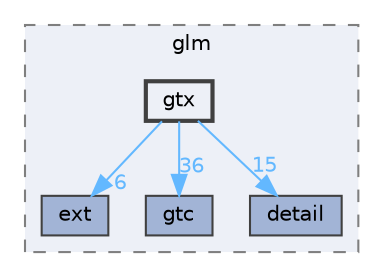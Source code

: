 digraph "C:/Users/HP/Documents/GitHub/Minero-Game/Classes/lib/glm/glm/gtx"
{
 // LATEX_PDF_SIZE
  bgcolor="transparent";
  edge [fontname=Helvetica,fontsize=10,labelfontname=Helvetica,labelfontsize=10];
  node [fontname=Helvetica,fontsize=10,shape=box,height=0.2,width=0.4];
  compound=true
  subgraph clusterdir_5363e159eacfc28a9fa64168deda601e {
    graph [ bgcolor="#edf0f7", pencolor="grey50", label="glm", fontname=Helvetica,fontsize=10 style="filled,dashed", URL="dir_5363e159eacfc28a9fa64168deda601e.html",tooltip=""]
  dir_58a36196b25ec11d4bc099e97b4b037c [label="ext", fillcolor="#a2b4d6", color="grey25", style="filled", URL="dir_58a36196b25ec11d4bc099e97b4b037c.html",tooltip=""];
  dir_c5796d097e79734ed9df3c21980b9657 [label="gtc", fillcolor="#a2b4d6", color="grey25", style="filled", URL="dir_c5796d097e79734ed9df3c21980b9657.html",tooltip=""];
  dir_c747781a6edf71d08d36f7cefd6b299b [label="detail", fillcolor="#a2b4d6", color="grey25", style="filled", URL="dir_c747781a6edf71d08d36f7cefd6b299b.html",tooltip=""];
  dir_cf0253629e1045b4faa115b67a6a1895 [label="gtx", fillcolor="#edf0f7", color="grey25", style="filled,bold", URL="dir_cf0253629e1045b4faa115b67a6a1895.html",tooltip=""];
  }
  dir_cf0253629e1045b4faa115b67a6a1895->dir_58a36196b25ec11d4bc099e97b4b037c [headlabel="6", labeldistance=1.5 headhref="dir_000159_000092.html" href="dir_000159_000092.html" color="steelblue1" fontcolor="steelblue1"];
  dir_cf0253629e1045b4faa115b67a6a1895->dir_c5796d097e79734ed9df3c21980b9657 [headlabel="36", labeldistance=1.5 headhref="dir_000159_000153.html" href="dir_000159_000153.html" color="steelblue1" fontcolor="steelblue1"];
  dir_cf0253629e1045b4faa115b67a6a1895->dir_c747781a6edf71d08d36f7cefd6b299b [headlabel="15", labeldistance=1.5 headhref="dir_000159_000073.html" href="dir_000159_000073.html" color="steelblue1" fontcolor="steelblue1"];
}
